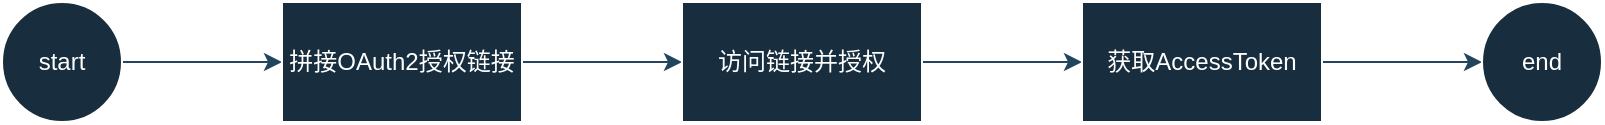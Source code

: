 <mxfile version="21.3.2" type="github">
  <diagram name="Page-1" id="9361dd3d-8414-5efd-6122-117bd74ce7a7">
    <mxGraphModel dx="1354" dy="608" grid="1" gridSize="10" guides="1" tooltips="1" connect="1" arrows="1" fold="1" page="0" pageScale="1.5" pageWidth="826" pageHeight="1169" background="none" math="0" shadow="0">
      <root>
        <mxCell id="0" />
        <mxCell id="1" parent="0" />
        <mxCell id="WIStrHny9Kbn5p8NgRNQ-91" value="" style="edgeStyle=orthogonalEdgeStyle;rounded=0;orthogonalLoop=1;jettySize=auto;html=1;labelBackgroundColor=none;strokeColor=#23445D;fontColor=default;" edge="1" parent="1" source="WIStrHny9Kbn5p8NgRNQ-89" target="WIStrHny9Kbn5p8NgRNQ-90">
          <mxGeometry relative="1" as="geometry" />
        </mxCell>
        <mxCell id="WIStrHny9Kbn5p8NgRNQ-89" value="start" style="ellipse;whiteSpace=wrap;html=1;aspect=fixed;labelBackgroundColor=none;fillColor=#182E3E;strokeColor=#FFFFFF;fontColor=#FFFFFF;" vertex="1" parent="1">
          <mxGeometry x="-30" y="90" width="60" height="60" as="geometry" />
        </mxCell>
        <mxCell id="WIStrHny9Kbn5p8NgRNQ-93" value="" style="edgeStyle=orthogonalEdgeStyle;rounded=0;orthogonalLoop=1;jettySize=auto;html=1;labelBackgroundColor=none;strokeColor=#23445D;fontColor=default;" edge="1" parent="1" source="WIStrHny9Kbn5p8NgRNQ-90" target="WIStrHny9Kbn5p8NgRNQ-92">
          <mxGeometry relative="1" as="geometry" />
        </mxCell>
        <mxCell id="WIStrHny9Kbn5p8NgRNQ-90" value="拼接OAuth2授权链接" style="whiteSpace=wrap;html=1;labelBackgroundColor=none;fillColor=#182E3E;strokeColor=#FFFFFF;fontColor=#FFFFFF;" vertex="1" parent="1">
          <mxGeometry x="110" y="90" width="120" height="60" as="geometry" />
        </mxCell>
        <mxCell id="WIStrHny9Kbn5p8NgRNQ-95" value="" style="edgeStyle=orthogonalEdgeStyle;rounded=0;orthogonalLoop=1;jettySize=auto;html=1;labelBackgroundColor=none;strokeColor=#23445D;fontColor=default;" edge="1" parent="1" source="WIStrHny9Kbn5p8NgRNQ-92" target="WIStrHny9Kbn5p8NgRNQ-94">
          <mxGeometry relative="1" as="geometry" />
        </mxCell>
        <mxCell id="WIStrHny9Kbn5p8NgRNQ-92" value="访问链接并授权" style="whiteSpace=wrap;html=1;labelBackgroundColor=none;fillColor=#182E3E;strokeColor=#FFFFFF;fontColor=#FFFFFF;" vertex="1" parent="1">
          <mxGeometry x="310" y="90" width="120" height="60" as="geometry" />
        </mxCell>
        <mxCell id="WIStrHny9Kbn5p8NgRNQ-97" value="" style="edgeStyle=orthogonalEdgeStyle;rounded=0;orthogonalLoop=1;jettySize=auto;html=1;labelBackgroundColor=none;strokeColor=#23445D;fontColor=default;" edge="1" parent="1" source="WIStrHny9Kbn5p8NgRNQ-94" target="WIStrHny9Kbn5p8NgRNQ-99">
          <mxGeometry relative="1" as="geometry">
            <mxPoint y="640" as="targetPoint" />
          </mxGeometry>
        </mxCell>
        <mxCell id="WIStrHny9Kbn5p8NgRNQ-94" value="获取AccessToken" style="whiteSpace=wrap;html=1;labelBackgroundColor=none;fillColor=#182E3E;strokeColor=#FFFFFF;fontColor=#FFFFFF;" vertex="1" parent="1">
          <mxGeometry x="510" y="90" width="120" height="60" as="geometry" />
        </mxCell>
        <mxCell id="WIStrHny9Kbn5p8NgRNQ-99" value="end" style="ellipse;whiteSpace=wrap;html=1;aspect=fixed;labelBackgroundColor=none;fillColor=#182E3E;strokeColor=#FFFFFF;fontColor=#FFFFFF;" vertex="1" parent="1">
          <mxGeometry x="710" y="90" width="60" height="60" as="geometry" />
        </mxCell>
      </root>
    </mxGraphModel>
  </diagram>
</mxfile>
